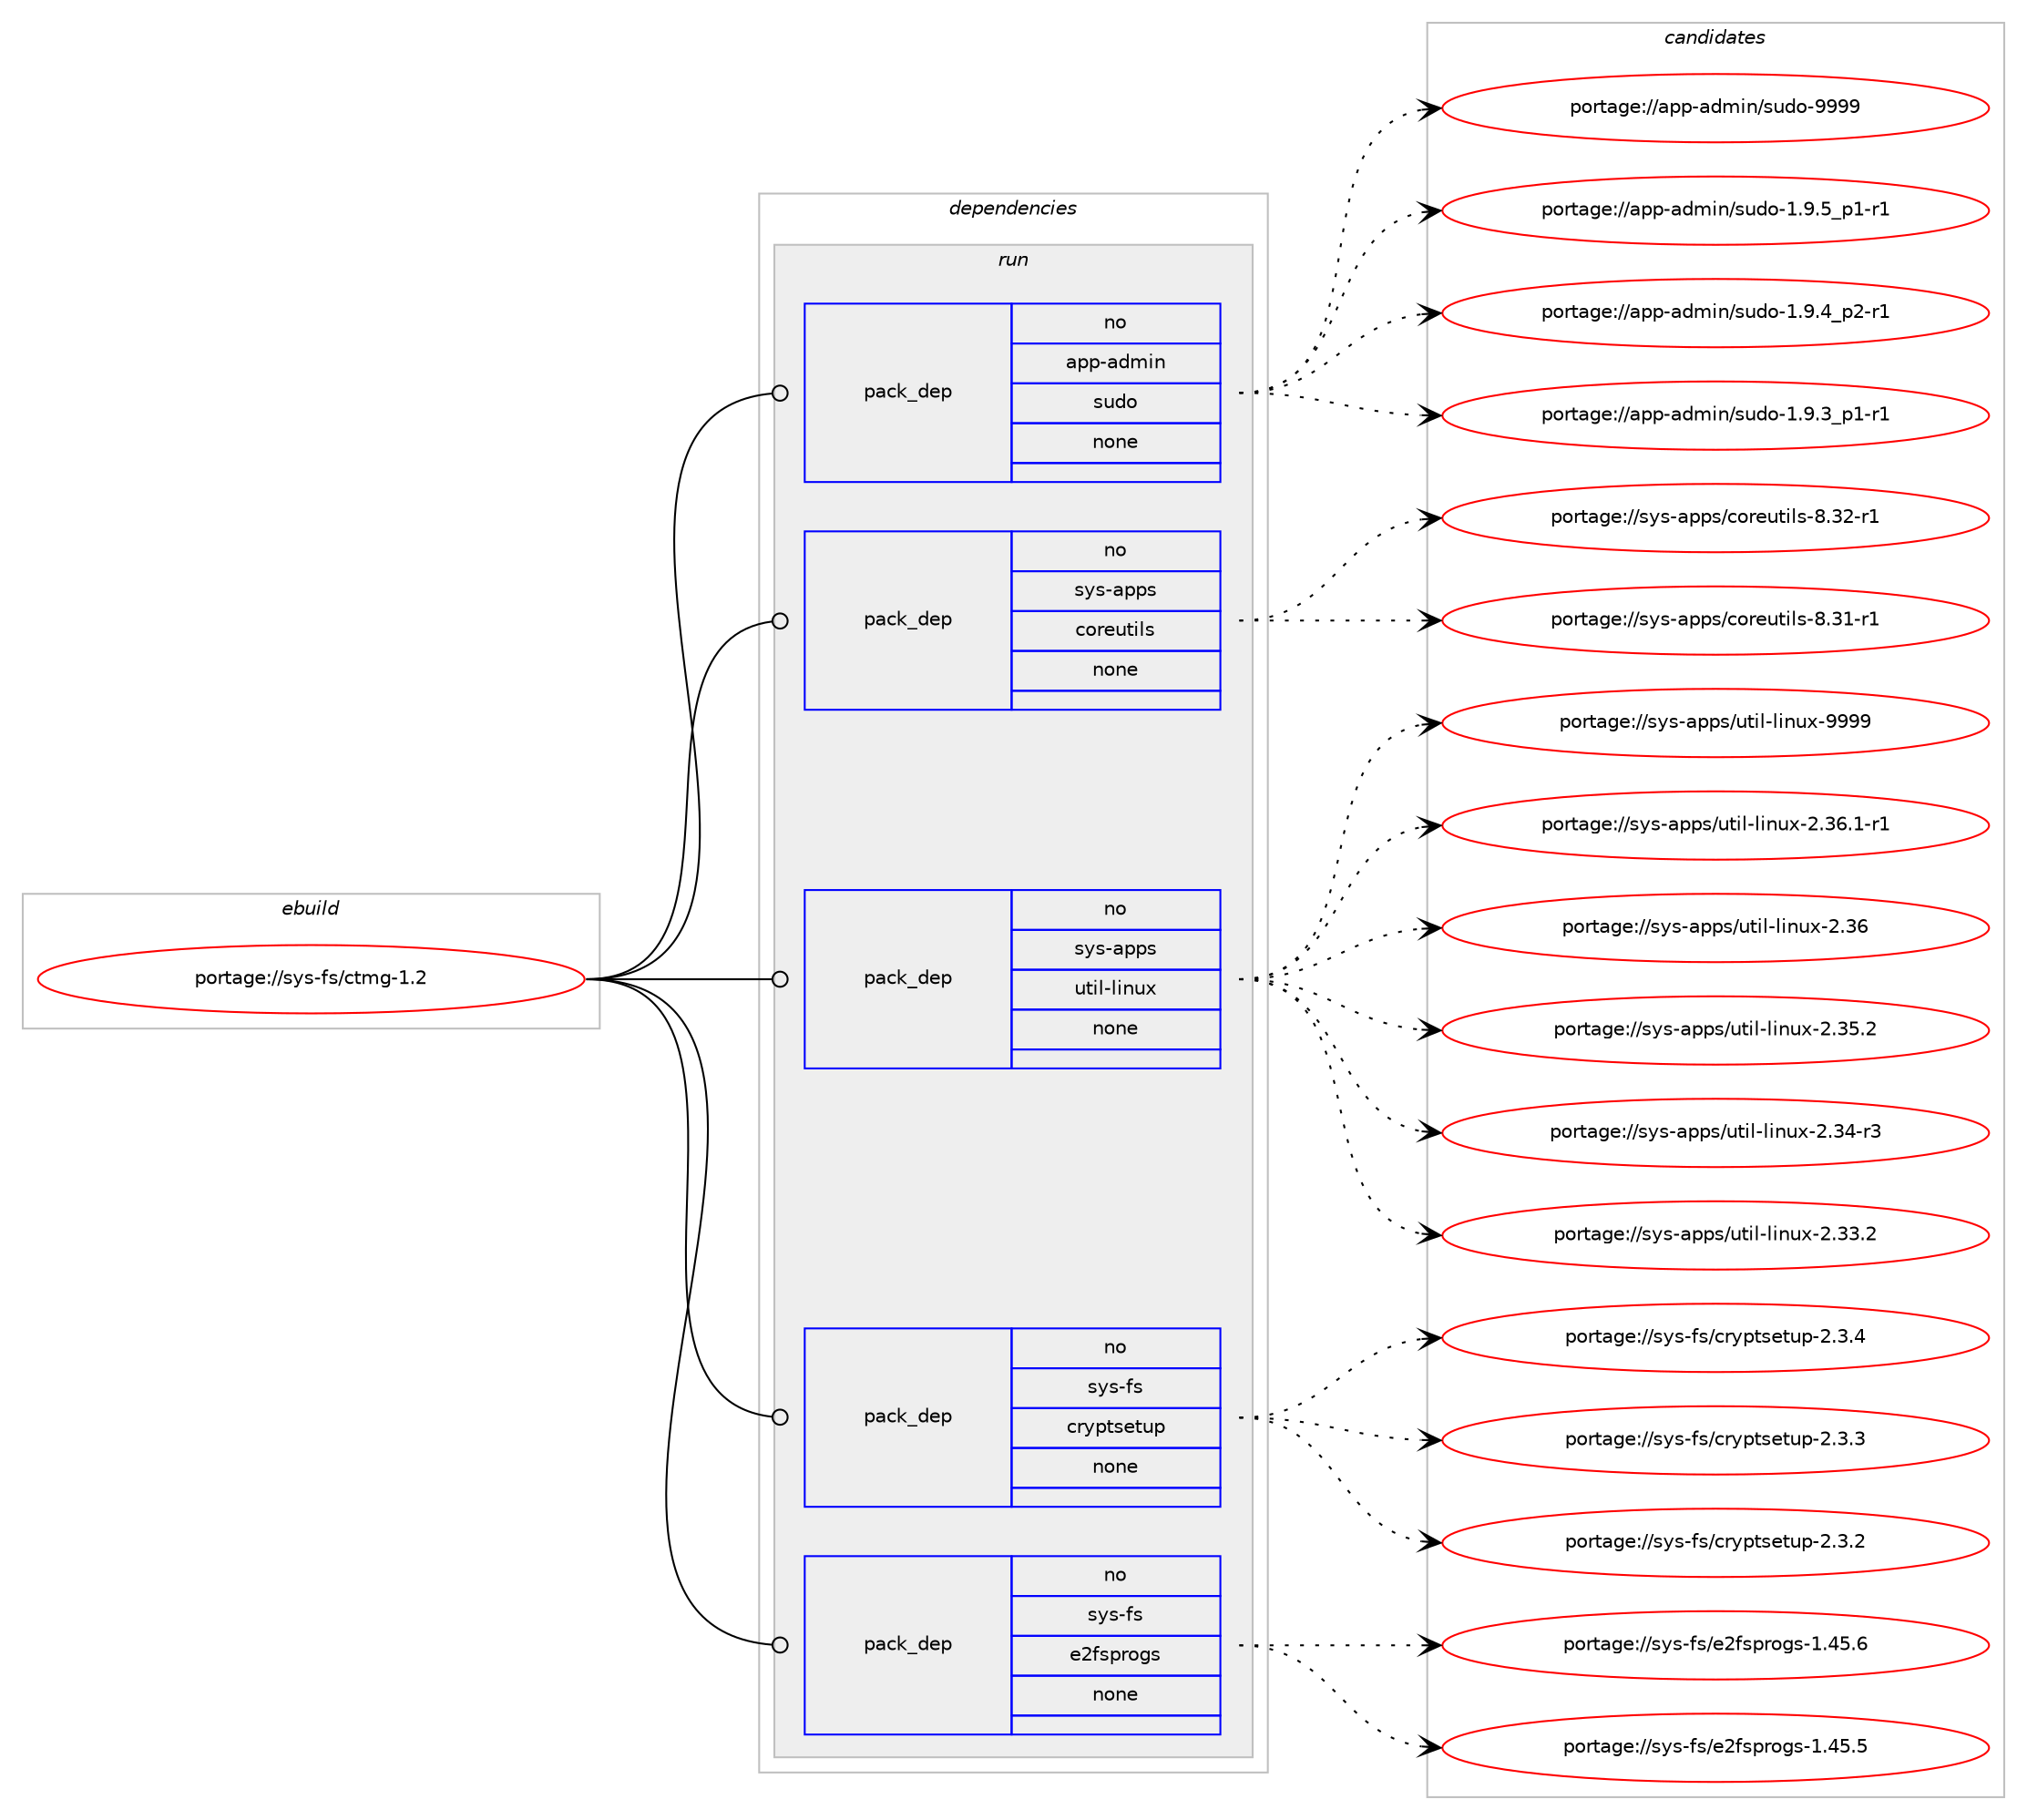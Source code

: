 digraph prolog {

# *************
# Graph options
# *************

newrank=true;
concentrate=true;
compound=true;
graph [rankdir=LR,fontname=Helvetica,fontsize=10,ranksep=1.5];#, ranksep=2.5, nodesep=0.2];
edge  [arrowhead=vee];
node  [fontname=Helvetica,fontsize=10];

# **********
# The ebuild
# **********

subgraph cluster_leftcol {
color=gray;
rank=same;
label=<<i>ebuild</i>>;
id [label="portage://sys-fs/ctmg-1.2", color=red, width=4, href="../sys-fs/ctmg-1.2.svg"];
}

# ****************
# The dependencies
# ****************

subgraph cluster_midcol {
color=gray;
label=<<i>dependencies</i>>;
subgraph cluster_compile {
fillcolor="#eeeeee";
style=filled;
label=<<i>compile</i>>;
}
subgraph cluster_compileandrun {
fillcolor="#eeeeee";
style=filled;
label=<<i>compile and run</i>>;
}
subgraph cluster_run {
fillcolor="#eeeeee";
style=filled;
label=<<i>run</i>>;
subgraph pack1462 {
dependency1654 [label=<<TABLE BORDER="0" CELLBORDER="1" CELLSPACING="0" CELLPADDING="4" WIDTH="220"><TR><TD ROWSPAN="6" CELLPADDING="30">pack_dep</TD></TR><TR><TD WIDTH="110">no</TD></TR><TR><TD>app-admin</TD></TR><TR><TD>sudo</TD></TR><TR><TD>none</TD></TR><TR><TD></TD></TR></TABLE>>, shape=none, color=blue];
}
id:e -> dependency1654:w [weight=20,style="solid",arrowhead="odot"];
subgraph pack1463 {
dependency1655 [label=<<TABLE BORDER="0" CELLBORDER="1" CELLSPACING="0" CELLPADDING="4" WIDTH="220"><TR><TD ROWSPAN="6" CELLPADDING="30">pack_dep</TD></TR><TR><TD WIDTH="110">no</TD></TR><TR><TD>sys-apps</TD></TR><TR><TD>coreutils</TD></TR><TR><TD>none</TD></TR><TR><TD></TD></TR></TABLE>>, shape=none, color=blue];
}
id:e -> dependency1655:w [weight=20,style="solid",arrowhead="odot"];
subgraph pack1464 {
dependency1656 [label=<<TABLE BORDER="0" CELLBORDER="1" CELLSPACING="0" CELLPADDING="4" WIDTH="220"><TR><TD ROWSPAN="6" CELLPADDING="30">pack_dep</TD></TR><TR><TD WIDTH="110">no</TD></TR><TR><TD>sys-apps</TD></TR><TR><TD>util-linux</TD></TR><TR><TD>none</TD></TR><TR><TD></TD></TR></TABLE>>, shape=none, color=blue];
}
id:e -> dependency1656:w [weight=20,style="solid",arrowhead="odot"];
subgraph pack1465 {
dependency1657 [label=<<TABLE BORDER="0" CELLBORDER="1" CELLSPACING="0" CELLPADDING="4" WIDTH="220"><TR><TD ROWSPAN="6" CELLPADDING="30">pack_dep</TD></TR><TR><TD WIDTH="110">no</TD></TR><TR><TD>sys-fs</TD></TR><TR><TD>cryptsetup</TD></TR><TR><TD>none</TD></TR><TR><TD></TD></TR></TABLE>>, shape=none, color=blue];
}
id:e -> dependency1657:w [weight=20,style="solid",arrowhead="odot"];
subgraph pack1466 {
dependency1658 [label=<<TABLE BORDER="0" CELLBORDER="1" CELLSPACING="0" CELLPADDING="4" WIDTH="220"><TR><TD ROWSPAN="6" CELLPADDING="30">pack_dep</TD></TR><TR><TD WIDTH="110">no</TD></TR><TR><TD>sys-fs</TD></TR><TR><TD>e2fsprogs</TD></TR><TR><TD>none</TD></TR><TR><TD></TD></TR></TABLE>>, shape=none, color=blue];
}
id:e -> dependency1658:w [weight=20,style="solid",arrowhead="odot"];
}
}

# **************
# The candidates
# **************

subgraph cluster_choices {
rank=same;
color=gray;
label=<<i>candidates</i>>;

subgraph choice1462 {
color=black;
nodesep=1;
choice971121124597100109105110471151171001114557575757 [label="portage://app-admin/sudo-9999", color=red, width=4,href="../app-admin/sudo-9999.svg"];
choice9711211245971001091051104711511710011145494657465395112494511449 [label="portage://app-admin/sudo-1.9.5_p1-r1", color=red, width=4,href="../app-admin/sudo-1.9.5_p1-r1.svg"];
choice9711211245971001091051104711511710011145494657465295112504511449 [label="portage://app-admin/sudo-1.9.4_p2-r1", color=red, width=4,href="../app-admin/sudo-1.9.4_p2-r1.svg"];
choice9711211245971001091051104711511710011145494657465195112494511449 [label="portage://app-admin/sudo-1.9.3_p1-r1", color=red, width=4,href="../app-admin/sudo-1.9.3_p1-r1.svg"];
dependency1654:e -> choice971121124597100109105110471151171001114557575757:w [style=dotted,weight="100"];
dependency1654:e -> choice9711211245971001091051104711511710011145494657465395112494511449:w [style=dotted,weight="100"];
dependency1654:e -> choice9711211245971001091051104711511710011145494657465295112504511449:w [style=dotted,weight="100"];
dependency1654:e -> choice9711211245971001091051104711511710011145494657465195112494511449:w [style=dotted,weight="100"];
}
subgraph choice1463 {
color=black;
nodesep=1;
choice1151211154597112112115479911111410111711610510811545564651504511449 [label="portage://sys-apps/coreutils-8.32-r1", color=red, width=4,href="../sys-apps/coreutils-8.32-r1.svg"];
choice1151211154597112112115479911111410111711610510811545564651494511449 [label="portage://sys-apps/coreutils-8.31-r1", color=red, width=4,href="../sys-apps/coreutils-8.31-r1.svg"];
dependency1655:e -> choice1151211154597112112115479911111410111711610510811545564651504511449:w [style=dotted,weight="100"];
dependency1655:e -> choice1151211154597112112115479911111410111711610510811545564651494511449:w [style=dotted,weight="100"];
}
subgraph choice1464 {
color=black;
nodesep=1;
choice115121115459711211211547117116105108451081051101171204557575757 [label="portage://sys-apps/util-linux-9999", color=red, width=4,href="../sys-apps/util-linux-9999.svg"];
choice11512111545971121121154711711610510845108105110117120455046515446494511449 [label="portage://sys-apps/util-linux-2.36.1-r1", color=red, width=4,href="../sys-apps/util-linux-2.36.1-r1.svg"];
choice115121115459711211211547117116105108451081051101171204550465154 [label="portage://sys-apps/util-linux-2.36", color=red, width=4,href="../sys-apps/util-linux-2.36.svg"];
choice1151211154597112112115471171161051084510810511011712045504651534650 [label="portage://sys-apps/util-linux-2.35.2", color=red, width=4,href="../sys-apps/util-linux-2.35.2.svg"];
choice1151211154597112112115471171161051084510810511011712045504651524511451 [label="portage://sys-apps/util-linux-2.34-r3", color=red, width=4,href="../sys-apps/util-linux-2.34-r3.svg"];
choice1151211154597112112115471171161051084510810511011712045504651514650 [label="portage://sys-apps/util-linux-2.33.2", color=red, width=4,href="../sys-apps/util-linux-2.33.2.svg"];
dependency1656:e -> choice115121115459711211211547117116105108451081051101171204557575757:w [style=dotted,weight="100"];
dependency1656:e -> choice11512111545971121121154711711610510845108105110117120455046515446494511449:w [style=dotted,weight="100"];
dependency1656:e -> choice115121115459711211211547117116105108451081051101171204550465154:w [style=dotted,weight="100"];
dependency1656:e -> choice1151211154597112112115471171161051084510810511011712045504651534650:w [style=dotted,weight="100"];
dependency1656:e -> choice1151211154597112112115471171161051084510810511011712045504651524511451:w [style=dotted,weight="100"];
dependency1656:e -> choice1151211154597112112115471171161051084510810511011712045504651514650:w [style=dotted,weight="100"];
}
subgraph choice1465 {
color=black;
nodesep=1;
choice115121115451021154799114121112116115101116117112455046514652 [label="portage://sys-fs/cryptsetup-2.3.4", color=red, width=4,href="../sys-fs/cryptsetup-2.3.4.svg"];
choice115121115451021154799114121112116115101116117112455046514651 [label="portage://sys-fs/cryptsetup-2.3.3", color=red, width=4,href="../sys-fs/cryptsetup-2.3.3.svg"];
choice115121115451021154799114121112116115101116117112455046514650 [label="portage://sys-fs/cryptsetup-2.3.2", color=red, width=4,href="../sys-fs/cryptsetup-2.3.2.svg"];
dependency1657:e -> choice115121115451021154799114121112116115101116117112455046514652:w [style=dotted,weight="100"];
dependency1657:e -> choice115121115451021154799114121112116115101116117112455046514651:w [style=dotted,weight="100"];
dependency1657:e -> choice115121115451021154799114121112116115101116117112455046514650:w [style=dotted,weight="100"];
}
subgraph choice1466 {
color=black;
nodesep=1;
choice11512111545102115471015010211511211411110311545494652534654 [label="portage://sys-fs/e2fsprogs-1.45.6", color=red, width=4,href="../sys-fs/e2fsprogs-1.45.6.svg"];
choice11512111545102115471015010211511211411110311545494652534653 [label="portage://sys-fs/e2fsprogs-1.45.5", color=red, width=4,href="../sys-fs/e2fsprogs-1.45.5.svg"];
dependency1658:e -> choice11512111545102115471015010211511211411110311545494652534654:w [style=dotted,weight="100"];
dependency1658:e -> choice11512111545102115471015010211511211411110311545494652534653:w [style=dotted,weight="100"];
}
}

}
